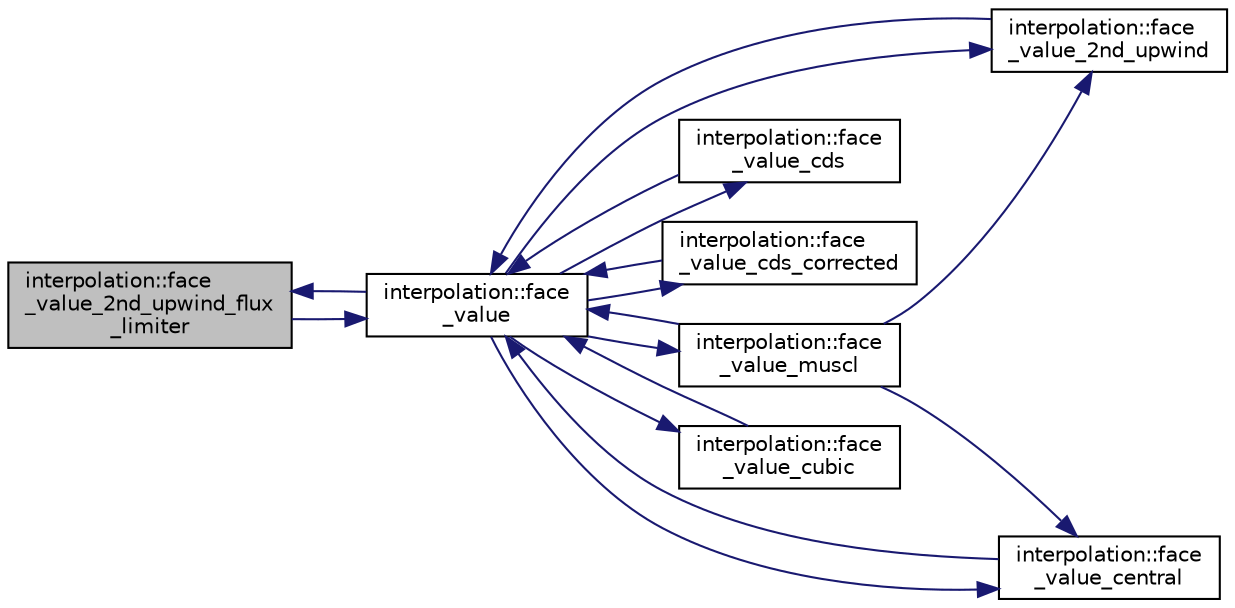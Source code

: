 digraph "interpolation::face_value_2nd_upwind_flux_limiter"
{
 // LATEX_PDF_SIZE
  edge [fontname="Helvetica",fontsize="10",labelfontname="Helvetica",labelfontsize="10"];
  node [fontname="Helvetica",fontsize="10",shape=record];
  rankdir="LR";
  Node1 [label="interpolation::face\l_value_2nd_upwind_flux\l_limiter",height=0.2,width=0.4,color="black", fillcolor="grey75", style="filled", fontcolor="black",tooltip=" "];
  Node1 -> Node2 [color="midnightblue",fontsize="10",style="solid",fontname="Helvetica"];
  Node2 [label="interpolation::face\l_value",height=0.2,width=0.4,color="black", fillcolor="white", style="filled",URL="$namespaceinterpolation.html#a4906644e7abbc98fe9e87749dd7ca907",tooltip=" "];
  Node2 -> Node3 [color="midnightblue",fontsize="10",style="solid",fontname="Helvetica"];
  Node3 [label="interpolation::face\l_value_2nd_upwind",height=0.2,width=0.4,color="black", fillcolor="white", style="filled",URL="$namespaceinterpolation.html#aad6795e9522c835edaf6484a063343cc",tooltip=" "];
  Node3 -> Node2 [color="midnightblue",fontsize="10",style="solid",fontname="Helvetica"];
  Node2 -> Node1 [color="midnightblue",fontsize="10",style="solid",fontname="Helvetica"];
  Node2 -> Node4 [color="midnightblue",fontsize="10",style="solid",fontname="Helvetica"];
  Node4 [label="interpolation::face\l_value_cds",height=0.2,width=0.4,color="black", fillcolor="white", style="filled",URL="$namespaceinterpolation.html#a2955420d11e2fbe30a99e4fefc374759",tooltip=" "];
  Node4 -> Node2 [color="midnightblue",fontsize="10",style="solid",fontname="Helvetica"];
  Node2 -> Node5 [color="midnightblue",fontsize="10",style="solid",fontname="Helvetica"];
  Node5 [label="interpolation::face\l_value_cds_corrected",height=0.2,width=0.4,color="black", fillcolor="white", style="filled",URL="$namespaceinterpolation.html#aebfa91890374b7e5e59f1342aa091a58",tooltip=" "];
  Node5 -> Node2 [color="midnightblue",fontsize="10",style="solid",fontname="Helvetica"];
  Node2 -> Node6 [color="midnightblue",fontsize="10",style="solid",fontname="Helvetica"];
  Node6 [label="interpolation::face\l_value_central",height=0.2,width=0.4,color="black", fillcolor="white", style="filled",URL="$namespaceinterpolation.html#ab244a4491720b6c92b4f5e6e2539e06c",tooltip=" "];
  Node6 -> Node2 [color="midnightblue",fontsize="10",style="solid",fontname="Helvetica"];
  Node2 -> Node7 [color="midnightblue",fontsize="10",style="solid",fontname="Helvetica"];
  Node7 [label="interpolation::face\l_value_cubic",height=0.2,width=0.4,color="black", fillcolor="white", style="filled",URL="$namespaceinterpolation.html#a4e41ac87b8bddda70bf19622413544e8",tooltip=" "];
  Node7 -> Node2 [color="midnightblue",fontsize="10",style="solid",fontname="Helvetica"];
  Node2 -> Node8 [color="midnightblue",fontsize="10",style="solid",fontname="Helvetica"];
  Node8 [label="interpolation::face\l_value_muscl",height=0.2,width=0.4,color="black", fillcolor="white", style="filled",URL="$namespaceinterpolation.html#a69b9fafef9c399b908b8c8b6b7c7862d",tooltip=" "];
  Node8 -> Node2 [color="midnightblue",fontsize="10",style="solid",fontname="Helvetica"];
  Node8 -> Node3 [color="midnightblue",fontsize="10",style="solid",fontname="Helvetica"];
  Node8 -> Node6 [color="midnightblue",fontsize="10",style="solid",fontname="Helvetica"];
}
